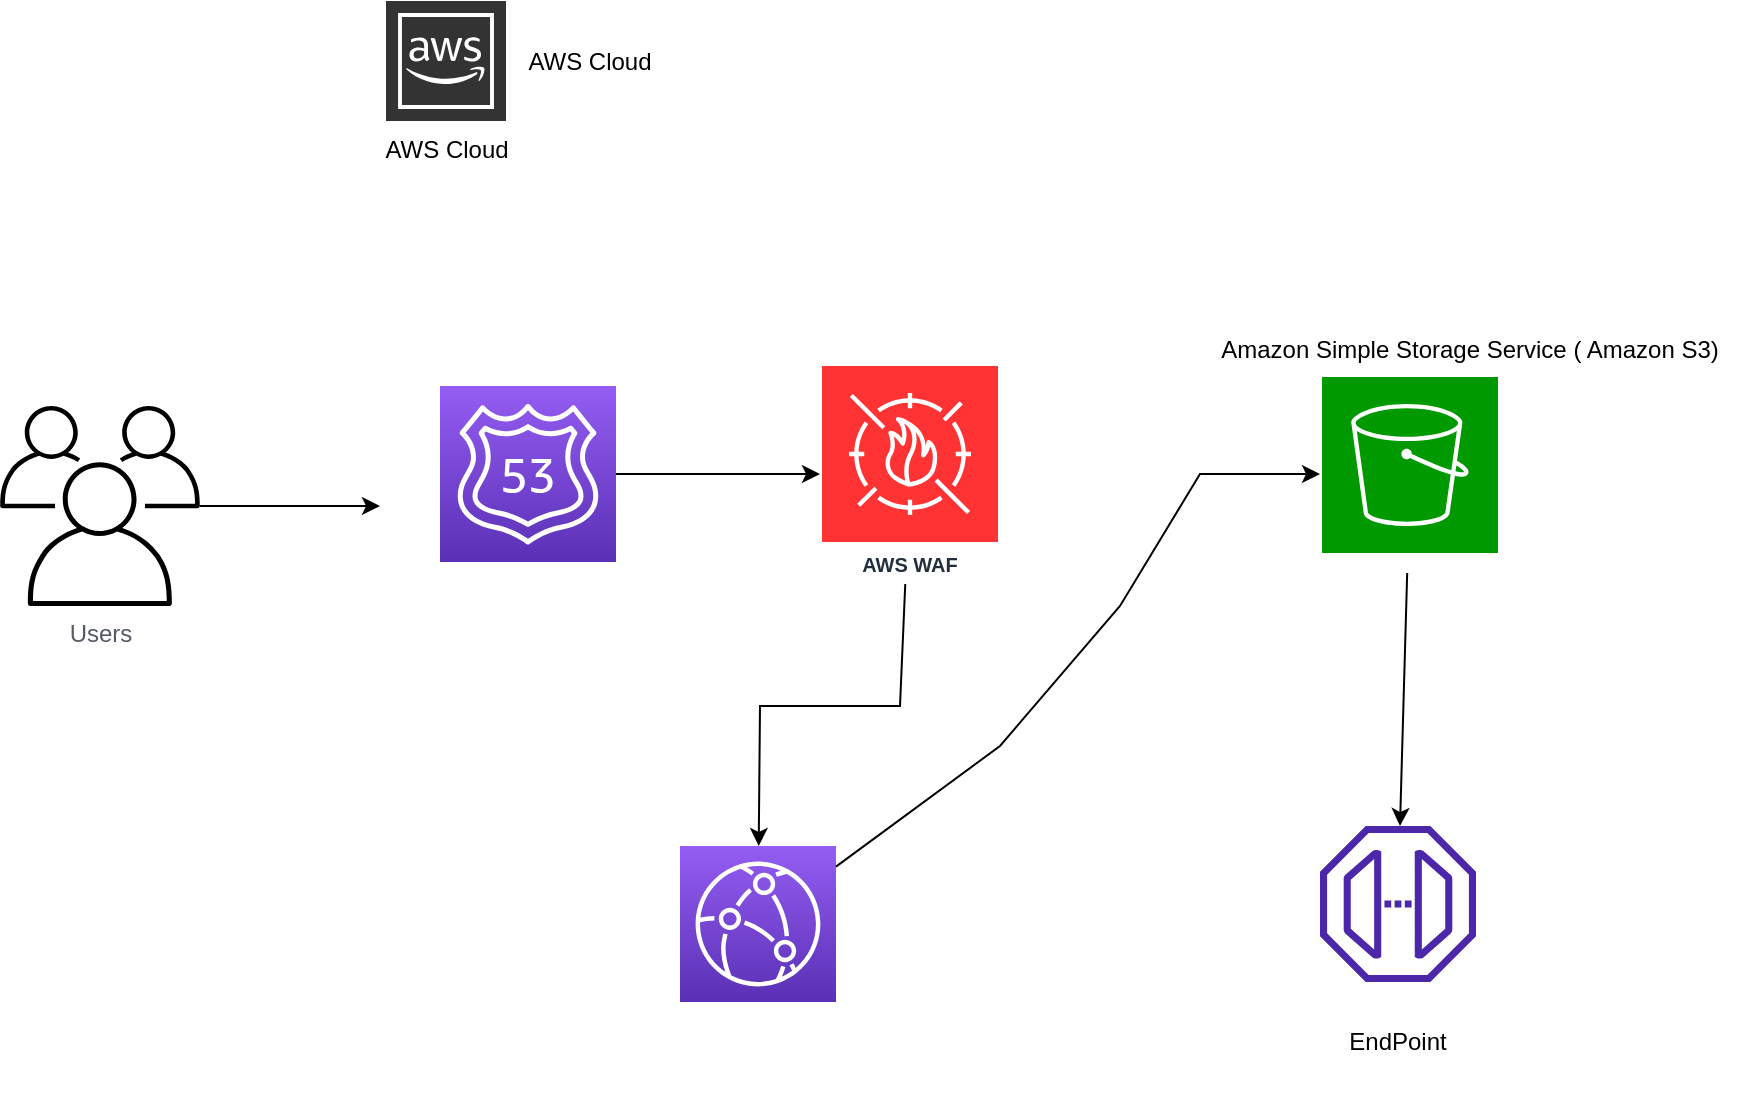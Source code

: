 <mxfile version="21.3.6" type="github">
  <diagram name="Página-1" id="r9rdRXFCgWIeOY9o3cY9">
    <mxGraphModel dx="2954" dy="709" grid="1" gridSize="10" guides="1" tooltips="1" connect="1" arrows="1" fold="1" page="1" pageScale="1" pageWidth="827" pageHeight="1169" math="0" shadow="0">
      <root>
        <mxCell id="0" />
        <mxCell id="1" parent="0" />
        <mxCell id="VtxvKHknxVCpQTFJ7BzY-7" value="AWS Cloud" style="sketch=0;outlineConnect=0;dashed=0;verticalLabelPosition=bottom;verticalAlign=top;align=center;html=1;fontSize=12;fontStyle=0;aspect=fixed;shape=mxgraph.aws4.resourceIcon;resIcon=mxgraph.aws4.aws_cloud;strokeColor=#FFFFFF;fillColor=#333333;" vertex="1" parent="1">
          <mxGeometry x="-827" y="37.5" width="60" height="60" as="geometry" />
        </mxCell>
        <mxCell id="VtxvKHknxVCpQTFJ7BzY-8" value="AWS Cloud" style="text;html=1;strokeColor=none;fillColor=none;align=center;verticalAlign=middle;whiteSpace=wrap;rounded=0;" vertex="1" parent="1">
          <mxGeometry x="-790" y="50" width="130" height="35" as="geometry" />
        </mxCell>
        <mxCell id="VtxvKHknxVCpQTFJ7BzY-9" value="AWS WAF" style="sketch=0;outlineConnect=0;fontColor=#232F3E;gradientColor=none;strokeColor=#ffffff;fillColor=#FF3333;dashed=0;verticalLabelPosition=middle;verticalAlign=bottom;align=center;html=1;whiteSpace=wrap;fontSize=10;fontStyle=1;spacing=3;shape=mxgraph.aws4.productIcon;prIcon=mxgraph.aws4.waf;" vertex="1" parent="1">
          <mxGeometry x="-610" y="219" width="90" height="110" as="geometry" />
        </mxCell>
        <mxCell id="VtxvKHknxVCpQTFJ7BzY-10" value="Users" style="sketch=0;outlineConnect=0;gradientColor=none;fontColor=#545B64;strokeColor=none;fillColor=#000000;verticalLabelPosition=bottom;verticalAlign=top;align=center;html=1;fontSize=12;fontStyle=0;aspect=fixed;shape=mxgraph.aws4.illustration_users;pointerEvents=1" vertex="1" parent="1">
          <mxGeometry x="-1020" y="240" width="100" height="100" as="geometry" />
        </mxCell>
        <mxCell id="VtxvKHknxVCpQTFJ7BzY-11" value="" style="sketch=0;points=[[0,0,0],[0.25,0,0],[0.5,0,0],[0.75,0,0],[1,0,0],[0,1,0],[0.25,1,0],[0.5,1,0],[0.75,1,0],[1,1,0],[0,0.25,0],[0,0.5,0],[0,0.75,0],[1,0.25,0],[1,0.5,0],[1,0.75,0]];outlineConnect=0;fontColor=#232F3E;gradientColor=#945DF2;gradientDirection=north;fillColor=#5A30B5;strokeColor=#ffffff;dashed=0;verticalLabelPosition=bottom;verticalAlign=top;align=center;html=1;fontSize=12;fontStyle=0;aspect=fixed;shape=mxgraph.aws4.resourceIcon;resIcon=mxgraph.aws4.route_53;" vertex="1" parent="1">
          <mxGeometry x="-800" y="230" width="88" height="88" as="geometry" />
        </mxCell>
        <mxCell id="VtxvKHknxVCpQTFJ7BzY-12" value="" style="sketch=0;points=[[0,0,0],[0.25,0,0],[0.5,0,0],[0.75,0,0],[1,0,0],[0,1,0],[0.25,1,0],[0.5,1,0],[0.75,1,0],[1,1,0],[0,0.25,0],[0,0.5,0],[0,0.75,0],[1,0.25,0],[1,0.5,0],[1,0.75,0]];outlineConnect=0;fontColor=#232F3E;gradientColor=#945DF2;gradientDirection=north;fillColor=#5A30B5;strokeColor=#ffffff;dashed=0;verticalLabelPosition=bottom;verticalAlign=top;align=center;html=1;fontSize=12;fontStyle=0;aspect=fixed;shape=mxgraph.aws4.resourceIcon;resIcon=mxgraph.aws4.cloudfront;" vertex="1" parent="1">
          <mxGeometry x="-680" y="460" width="78" height="78" as="geometry" />
        </mxCell>
        <mxCell id="VtxvKHknxVCpQTFJ7BzY-13" value="" style="sketch=0;outlineConnect=0;fontColor=#232F3E;gradientColor=none;fillColor=#4D27AA;strokeColor=none;dashed=0;verticalLabelPosition=bottom;verticalAlign=top;align=center;html=1;fontSize=12;fontStyle=0;aspect=fixed;pointerEvents=1;shape=mxgraph.aws4.endpoint;" vertex="1" parent="1">
          <mxGeometry x="-360" y="450" width="78" height="78" as="geometry" />
        </mxCell>
        <mxCell id="VtxvKHknxVCpQTFJ7BzY-14" value="" style="sketch=0;outlineConnect=0;fontColor=#232F3E;gradientColor=none;strokeColor=#ffffff;fillColor=#009900;dashed=0;verticalLabelPosition=middle;verticalAlign=bottom;align=center;html=1;whiteSpace=wrap;fontSize=10;fontStyle=1;spacing=3;shape=mxgraph.aws4.productIcon;prIcon=mxgraph.aws4.s3;" vertex="1" parent="1">
          <mxGeometry x="-360" y="224.5" width="90" height="99" as="geometry" />
        </mxCell>
        <mxCell id="VtxvKHknxVCpQTFJ7BzY-17" value="" style="endArrow=classic;html=1;rounded=0;" edge="1" parent="1" source="VtxvKHknxVCpQTFJ7BzY-10">
          <mxGeometry width="50" height="50" relative="1" as="geometry">
            <mxPoint x="-900" y="290" as="sourcePoint" />
            <mxPoint x="-830" y="290" as="targetPoint" />
          </mxGeometry>
        </mxCell>
        <mxCell id="VtxvKHknxVCpQTFJ7BzY-18" value="" style="endArrow=classic;html=1;rounded=0;" edge="1" parent="1" source="VtxvKHknxVCpQTFJ7BzY-11">
          <mxGeometry width="50" height="50" relative="1" as="geometry">
            <mxPoint x="-640" y="250" as="sourcePoint" />
            <mxPoint x="-610" y="274" as="targetPoint" />
          </mxGeometry>
        </mxCell>
        <mxCell id="VtxvKHknxVCpQTFJ7BzY-20" value="" style="endArrow=classic;html=1;rounded=0;" edge="1" parent="1" source="VtxvKHknxVCpQTFJ7BzY-9" target="VtxvKHknxVCpQTFJ7BzY-12">
          <mxGeometry width="50" height="50" relative="1" as="geometry">
            <mxPoint x="-640" y="440" as="sourcePoint" />
            <mxPoint x="-560" y="470" as="targetPoint" />
            <Array as="points">
              <mxPoint x="-570" y="390" />
              <mxPoint x="-640" y="390" />
            </Array>
          </mxGeometry>
        </mxCell>
        <mxCell id="VtxvKHknxVCpQTFJ7BzY-23" value="Amazon Simple Storage Service ( Amazon S3)" style="text;html=1;strokeColor=none;fillColor=none;align=center;verticalAlign=middle;whiteSpace=wrap;rounded=0;" vertex="1" parent="1">
          <mxGeometry x="-420" y="200" width="270" height="24.5" as="geometry" />
        </mxCell>
        <mxCell id="VtxvKHknxVCpQTFJ7BzY-24" value="&lt;span style=&quot;background-color: rgb(255, 255, 255);&quot;&gt;EndPoint&lt;/span&gt;" style="text;html=1;strokeColor=none;fillColor=none;align=center;verticalAlign=middle;whiteSpace=wrap;rounded=0;" vertex="1" parent="1">
          <mxGeometry x="-421" y="528" width="200" height="60" as="geometry" />
        </mxCell>
        <mxCell id="VtxvKHknxVCpQTFJ7BzY-31" value="" style="endArrow=classic;html=1;rounded=0;" edge="1" parent="1" source="VtxvKHknxVCpQTFJ7BzY-12" target="VtxvKHknxVCpQTFJ7BzY-14">
          <mxGeometry width="50" height="50" relative="1" as="geometry">
            <mxPoint x="-500" y="370" as="sourcePoint" />
            <mxPoint x="-450" y="320" as="targetPoint" />
            <Array as="points">
              <mxPoint x="-520" y="410" />
              <mxPoint x="-460" y="340" />
              <mxPoint x="-420" y="274" />
            </Array>
          </mxGeometry>
        </mxCell>
        <mxCell id="VtxvKHknxVCpQTFJ7BzY-32" value="" style="endArrow=classic;html=1;rounded=0;" edge="1" parent="1" source="VtxvKHknxVCpQTFJ7BzY-14">
          <mxGeometry width="50" height="50" relative="1" as="geometry">
            <mxPoint x="-420" y="400" as="sourcePoint" />
            <mxPoint x="-320" y="450" as="targetPoint" />
          </mxGeometry>
        </mxCell>
      </root>
    </mxGraphModel>
  </diagram>
</mxfile>
